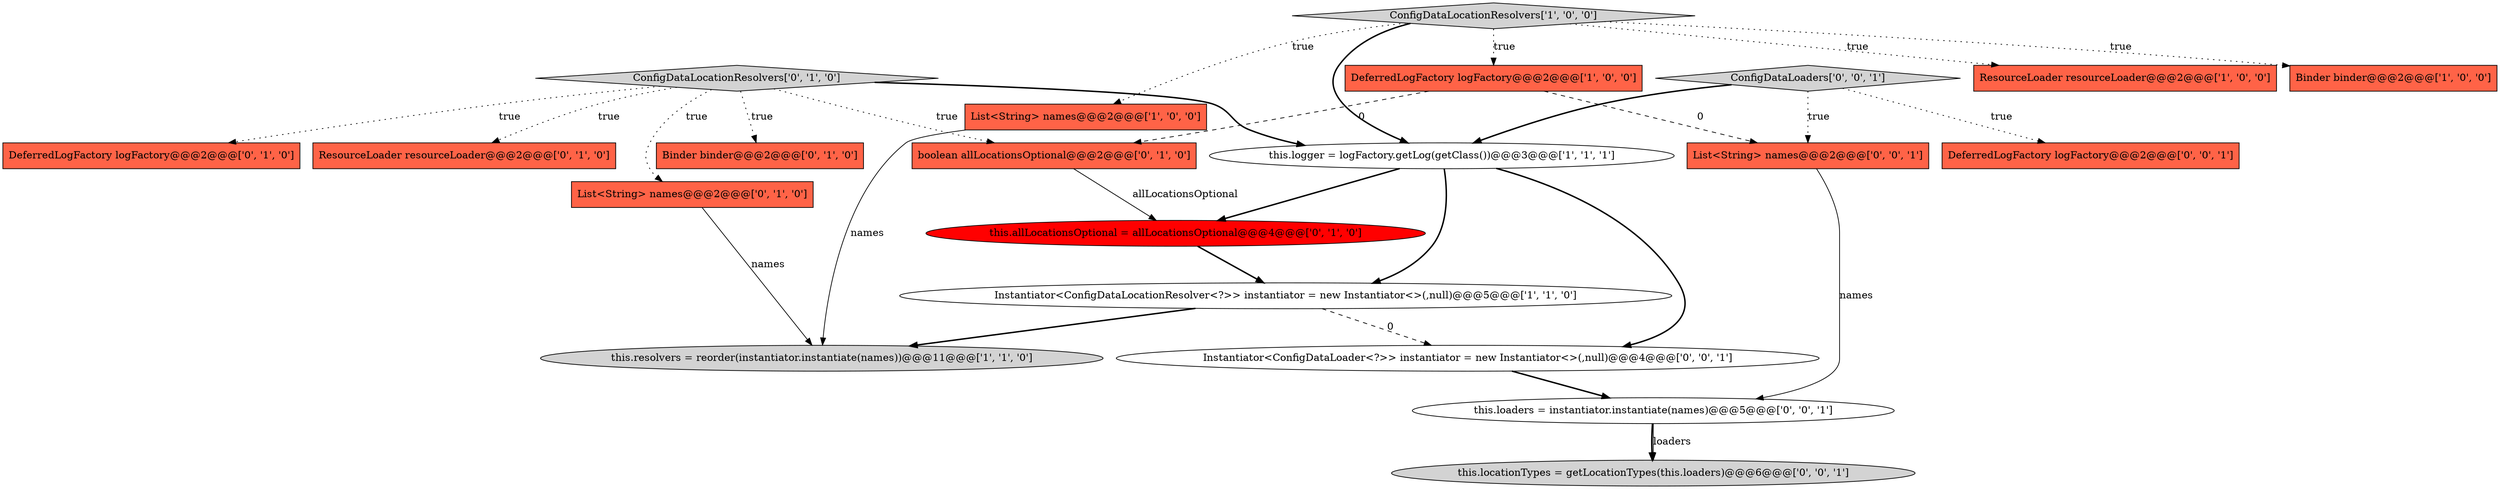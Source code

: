 digraph {
14 [style = filled, label = "ConfigDataLocationResolvers['0', '1', '0']", fillcolor = lightgray, shape = diamond image = "AAA0AAABBB2BBB"];
11 [style = filled, label = "ResourceLoader resourceLoader@@@2@@@['0', '1', '0']", fillcolor = tomato, shape = box image = "AAA0AAABBB2BBB"];
16 [style = filled, label = "DeferredLogFactory logFactory@@@2@@@['0', '0', '1']", fillcolor = tomato, shape = box image = "AAA0AAABBB3BBB"];
15 [style = filled, label = "ConfigDataLoaders['0', '0', '1']", fillcolor = lightgray, shape = diamond image = "AAA0AAABBB3BBB"];
7 [style = filled, label = "this.resolvers = reorder(instantiator.instantiate(names))@@@11@@@['1', '1', '0']", fillcolor = lightgray, shape = ellipse image = "AAA0AAABBB1BBB"];
5 [style = filled, label = "Instantiator<ConfigDataLocationResolver<?>> instantiator = new Instantiator<>(,null)@@@5@@@['1', '1', '0']", fillcolor = white, shape = ellipse image = "AAA0AAABBB1BBB"];
1 [style = filled, label = "ResourceLoader resourceLoader@@@2@@@['1', '0', '0']", fillcolor = tomato, shape = box image = "AAA0AAABBB1BBB"];
10 [style = filled, label = "this.allLocationsOptional = allLocationsOptional@@@4@@@['0', '1', '0']", fillcolor = red, shape = ellipse image = "AAA1AAABBB2BBB"];
20 [style = filled, label = "this.locationTypes = getLocationTypes(this.loaders)@@@6@@@['0', '0', '1']", fillcolor = lightgray, shape = ellipse image = "AAA0AAABBB3BBB"];
9 [style = filled, label = "Binder binder@@@2@@@['0', '1', '0']", fillcolor = tomato, shape = box image = "AAA0AAABBB2BBB"];
2 [style = filled, label = "this.logger = logFactory.getLog(getClass())@@@3@@@['1', '1', '1']", fillcolor = white, shape = ellipse image = "AAA0AAABBB1BBB"];
4 [style = filled, label = "List<String> names@@@2@@@['1', '0', '0']", fillcolor = tomato, shape = box image = "AAA0AAABBB1BBB"];
12 [style = filled, label = "List<String> names@@@2@@@['0', '1', '0']", fillcolor = tomato, shape = box image = "AAA0AAABBB2BBB"];
8 [style = filled, label = "DeferredLogFactory logFactory@@@2@@@['0', '1', '0']", fillcolor = tomato, shape = box image = "AAA0AAABBB2BBB"];
0 [style = filled, label = "Binder binder@@@2@@@['1', '0', '0']", fillcolor = tomato, shape = box image = "AAA0AAABBB1BBB"];
18 [style = filled, label = "List<String> names@@@2@@@['0', '0', '1']", fillcolor = tomato, shape = box image = "AAA0AAABBB3BBB"];
3 [style = filled, label = "ConfigDataLocationResolvers['1', '0', '0']", fillcolor = lightgray, shape = diamond image = "AAA0AAABBB1BBB"];
6 [style = filled, label = "DeferredLogFactory logFactory@@@2@@@['1', '0', '0']", fillcolor = tomato, shape = box image = "AAA1AAABBB1BBB"];
19 [style = filled, label = "this.loaders = instantiator.instantiate(names)@@@5@@@['0', '0', '1']", fillcolor = white, shape = ellipse image = "AAA0AAABBB3BBB"];
13 [style = filled, label = "boolean allLocationsOptional@@@2@@@['0', '1', '0']", fillcolor = tomato, shape = box image = "AAA1AAABBB2BBB"];
17 [style = filled, label = "Instantiator<ConfigDataLoader<?>> instantiator = new Instantiator<>(,null)@@@4@@@['0', '0', '1']", fillcolor = white, shape = ellipse image = "AAA0AAABBB3BBB"];
2->17 [style = bold, label=""];
15->2 [style = bold, label=""];
14->12 [style = dotted, label="true"];
13->10 [style = solid, label="allLocationsOptional"];
19->20 [style = bold, label=""];
15->18 [style = dotted, label="true"];
3->4 [style = dotted, label="true"];
19->20 [style = solid, label="loaders"];
3->6 [style = dotted, label="true"];
15->16 [style = dotted, label="true"];
2->10 [style = bold, label=""];
18->19 [style = solid, label="names"];
17->19 [style = bold, label=""];
12->7 [style = solid, label="names"];
14->13 [style = dotted, label="true"];
6->18 [style = dashed, label="0"];
10->5 [style = bold, label=""];
6->13 [style = dashed, label="0"];
3->2 [style = bold, label=""];
5->17 [style = dashed, label="0"];
3->0 [style = dotted, label="true"];
14->8 [style = dotted, label="true"];
5->7 [style = bold, label=""];
14->11 [style = dotted, label="true"];
14->2 [style = bold, label=""];
14->9 [style = dotted, label="true"];
3->1 [style = dotted, label="true"];
4->7 [style = solid, label="names"];
2->5 [style = bold, label=""];
}

